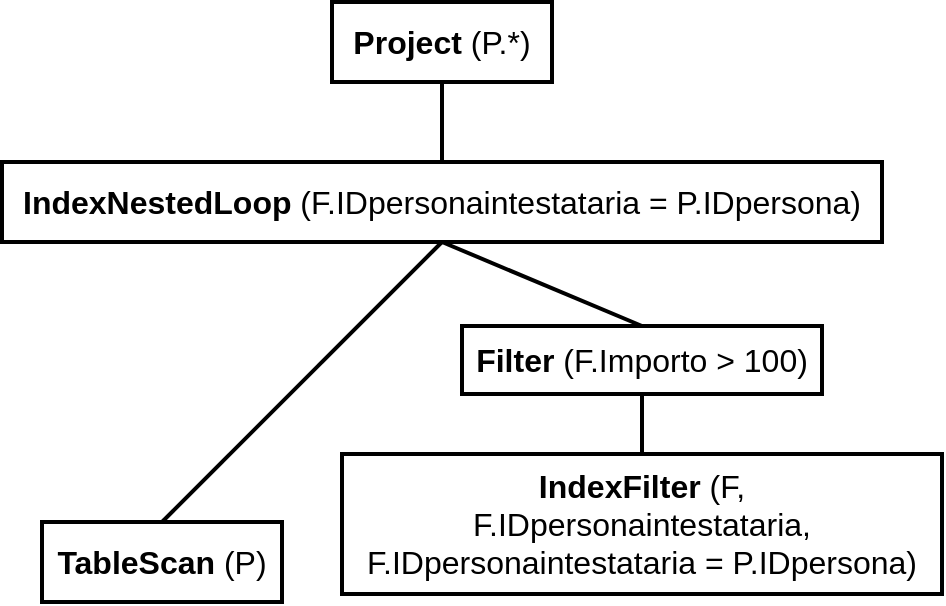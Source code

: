 <mxfile version="14.5.1" type="google"><diagram id="Dk4V1U-wsqljj5G3nlY9" name="Page-1"><mxGraphModel dx="600" dy="565" grid="1" gridSize="10" guides="1" tooltips="1" connect="1" arrows="1" fold="1" page="1" pageScale="1" pageWidth="583" pageHeight="827" math="0" shadow="0"><root><mxCell id="0"/><mxCell id="1" parent="0"/><mxCell id="M9Q7vQoaK-AjVn0w1YS7-1" value="&lt;font style=&quot;font-size: 16px&quot;&gt;&lt;b&gt;Project&lt;/b&gt; (P.*)&lt;/font&gt;" style="text;html=1;fillColor=none;align=center;verticalAlign=middle;whiteSpace=wrap;rounded=0;strokeColor=#000000;strokeWidth=2;" parent="1" vertex="1"><mxGeometry x="195" y="54" width="110" height="40" as="geometry"/></mxCell><mxCell id="M9Q7vQoaK-AjVn0w1YS7-2" value="" style="endArrow=none;html=1;strokeWidth=2;exitX=0.5;exitY=1;exitDx=0;exitDy=0;entryX=0.5;entryY=0;entryDx=0;entryDy=0;" parent="1" source="M9Q7vQoaK-AjVn0w1YS7-5" target="M9Q7vQoaK-AjVn0w1YS7-3" edge="1"><mxGeometry width="50" height="50" relative="1" as="geometry"><mxPoint x="250" y="164" as="sourcePoint"/><mxPoint x="120" y="214" as="targetPoint"/></mxGeometry></mxCell><mxCell id="M9Q7vQoaK-AjVn0w1YS7-3" value="&lt;font style=&quot;font-size: 16px&quot;&gt;&lt;b&gt;TableScan&lt;/b&gt; (P)&lt;/font&gt;" style="text;html=1;fillColor=none;align=center;verticalAlign=middle;whiteSpace=wrap;rounded=0;strokeColor=#000000;strokeWidth=2;" parent="1" vertex="1"><mxGeometry x="50" y="314" width="120" height="40" as="geometry"/></mxCell><mxCell id="M9Q7vQoaK-AjVn0w1YS7-5" value="&lt;b style=&quot;font-size: 16px ; text-align: left&quot;&gt;IndexNestedLoop&lt;/b&gt;&lt;span style=&quot;font-size: 16px ; text-align: left&quot;&gt;&amp;nbsp;(F.IDpersonaintestataria = P.IDpersona)&lt;/span&gt;&lt;span style=&quot;text-align: left ; font-size: 16px&quot;&gt;&lt;br&gt;&lt;/span&gt;" style="text;html=1;fillColor=none;align=center;verticalAlign=middle;whiteSpace=wrap;rounded=0;strokeColor=#000000;strokeWidth=2;" parent="1" vertex="1"><mxGeometry x="30" y="134" width="440" height="40" as="geometry"/></mxCell><mxCell id="M9Q7vQoaK-AjVn0w1YS7-6" value="&lt;font style=&quot;font-size: 16px&quot;&gt;&lt;b&gt;IndexFilter&amp;nbsp;&lt;/b&gt;(F,&lt;br&gt;&lt;div style=&quot;text-align: center&quot;&gt;&lt;span style=&quot;text-align: left&quot;&gt;F.IDpersonaintestataria&lt;/span&gt;&lt;span&gt;,&lt;/span&gt;&lt;/div&gt;&lt;div style=&quot;text-align: center&quot;&gt;&lt;span style=&quot;text-align: left&quot;&gt;F.IDpersonaintestataria = P.IDpersona&lt;/span&gt;&lt;span&gt;)&lt;/span&gt;&lt;/div&gt;&lt;/font&gt;" style="text;html=1;fillColor=none;align=center;verticalAlign=middle;whiteSpace=wrap;rounded=0;strokeColor=#000000;strokeWidth=2;" parent="1" vertex="1"><mxGeometry x="200" y="280" width="300" height="70" as="geometry"/></mxCell><mxCell id="M9Q7vQoaK-AjVn0w1YS7-12" value="" style="endArrow=none;html=1;strokeWidth=2;exitX=0.5;exitY=1;exitDx=0;exitDy=0;entryX=0.5;entryY=0;entryDx=0;entryDy=0;" parent="1" source="M9Q7vQoaK-AjVn0w1YS7-5" target="6sJr9_OIWU2t7S6G76Gw-3" edge="1"><mxGeometry width="50" height="50" relative="1" as="geometry"><mxPoint x="200" y="134" as="sourcePoint"/><mxPoint x="355" y="214" as="targetPoint"/></mxGeometry></mxCell><mxCell id="M9Q7vQoaK-AjVn0w1YS7-13" value="" style="endArrow=none;html=1;strokeWidth=2;exitX=0.5;exitY=1;exitDx=0;exitDy=0;entryX=0.5;entryY=0;entryDx=0;entryDy=0;" parent="1" source="M9Q7vQoaK-AjVn0w1YS7-1" target="M9Q7vQoaK-AjVn0w1YS7-5" edge="1"><mxGeometry width="50" height="50" relative="1" as="geometry"><mxPoint x="260" y="174" as="sourcePoint"/><mxPoint x="355" y="254" as="targetPoint"/></mxGeometry></mxCell><mxCell id="6sJr9_OIWU2t7S6G76Gw-3" value="&lt;font style=&quot;font-size: 16px&quot;&gt;&lt;b&gt;Filter&amp;nbsp;&lt;/b&gt;(F.Importo &amp;gt; 100)&lt;/font&gt;" style="text;html=1;fillColor=none;align=center;verticalAlign=middle;whiteSpace=wrap;rounded=0;strokeColor=#000000;strokeWidth=2;" vertex="1" parent="1"><mxGeometry x="260" y="216" width="180" height="34" as="geometry"/></mxCell><mxCell id="6sJr9_OIWU2t7S6G76Gw-4" value="" style="endArrow=none;html=1;strokeWidth=2;exitX=0.5;exitY=1;exitDx=0;exitDy=0;entryX=0.5;entryY=0;entryDx=0;entryDy=0;" edge="1" parent="1" source="6sJr9_OIWU2t7S6G76Gw-3" target="M9Q7vQoaK-AjVn0w1YS7-6"><mxGeometry width="50" height="50" relative="1" as="geometry"><mxPoint x="260" y="184" as="sourcePoint"/><mxPoint x="130" y="334" as="targetPoint"/></mxGeometry></mxCell></root></mxGraphModel></diagram></mxfile>